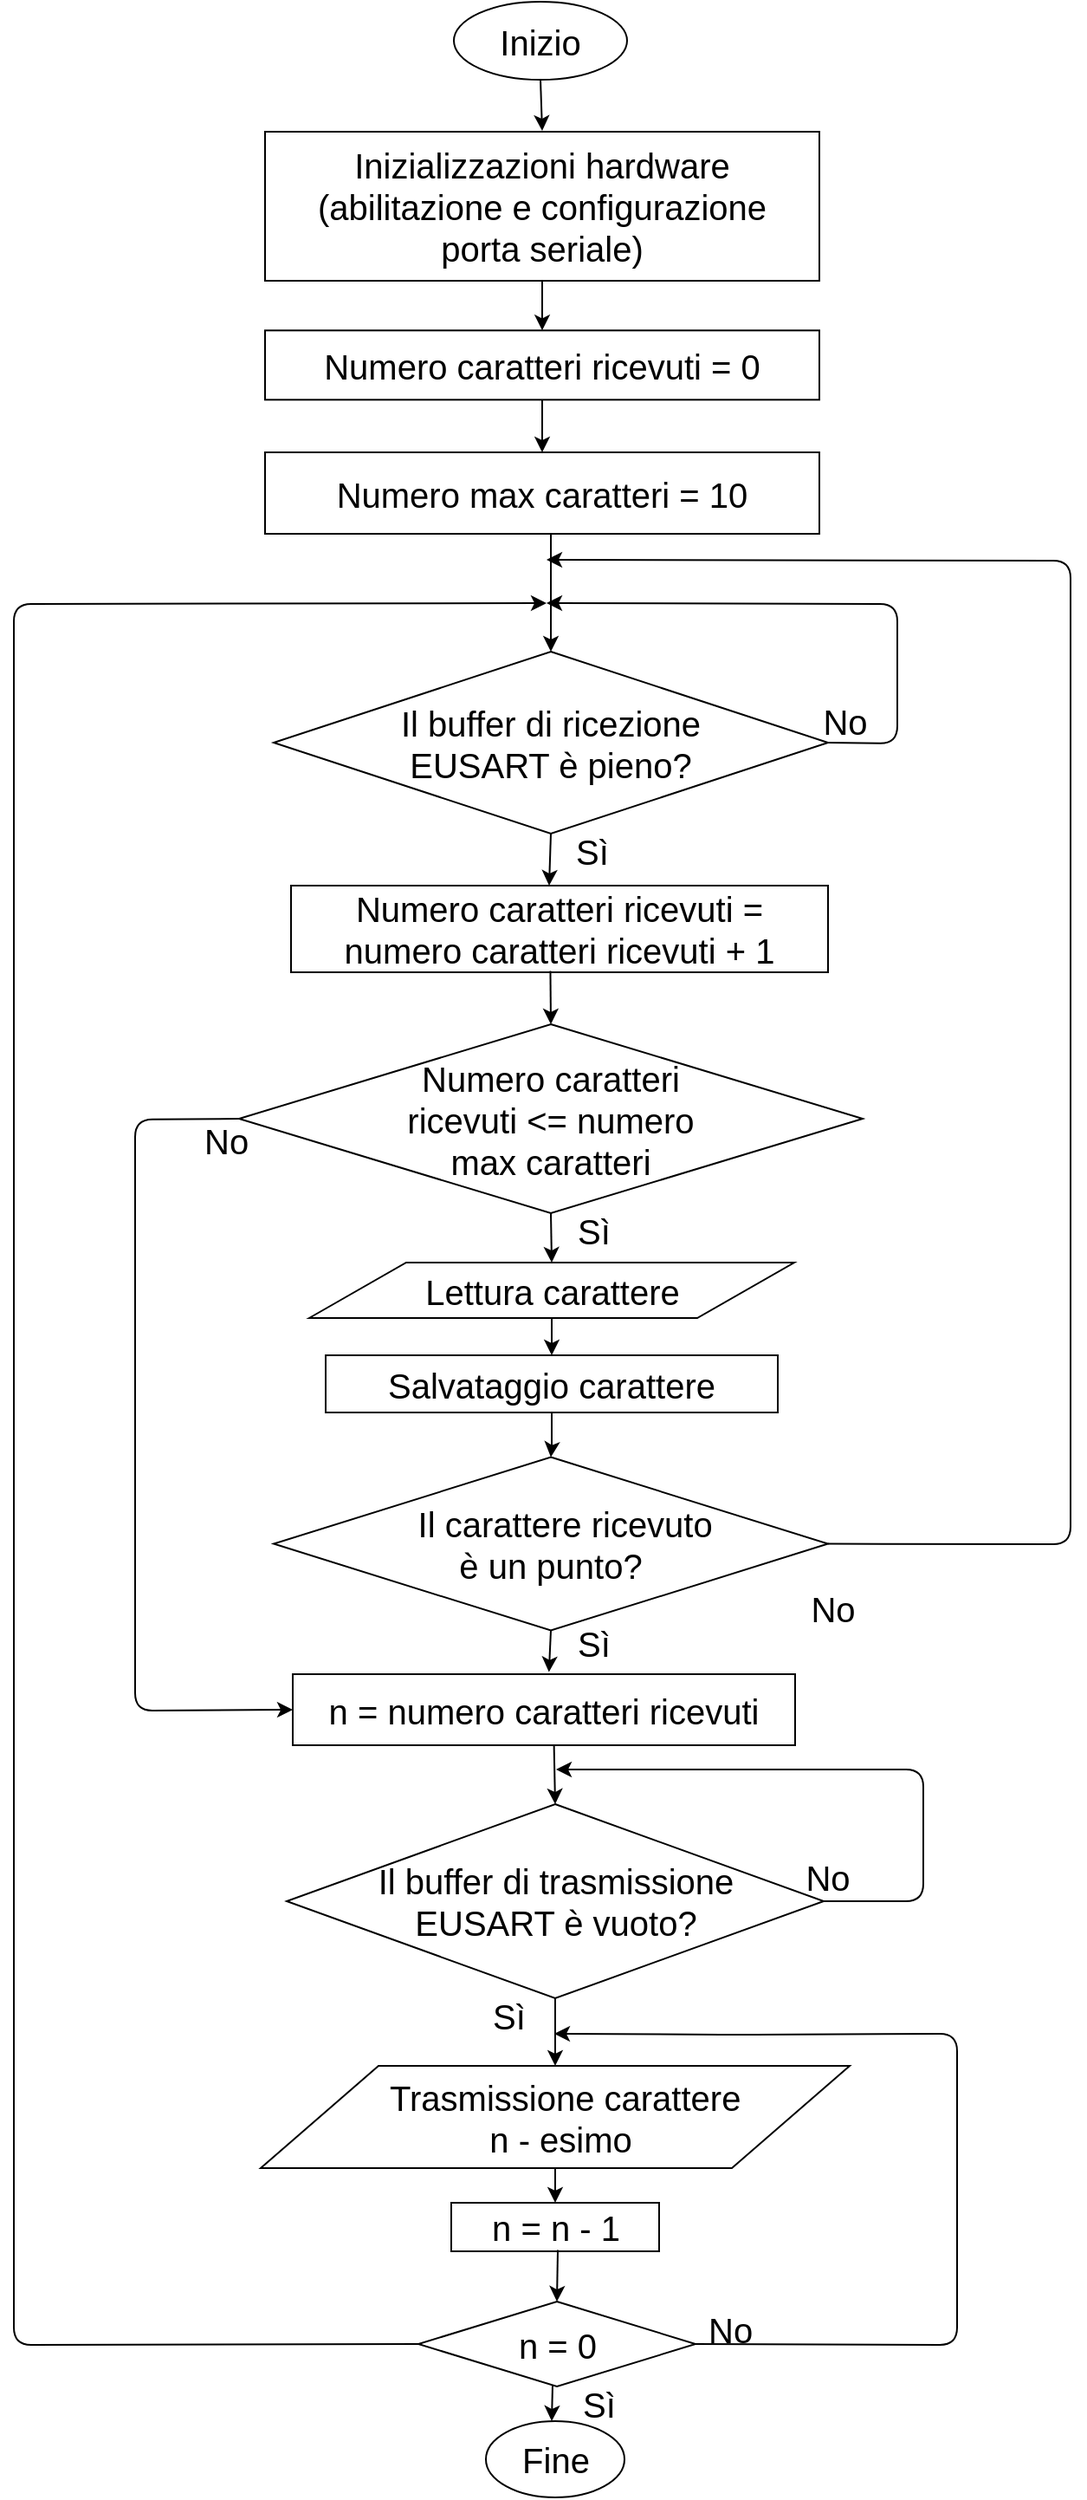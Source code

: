<mxfile pages="1" version="11.2.8" type="device"><diagram id="P_as5cb0G34daCAC17Zr" name="Page-1"><mxGraphModel dx="854" dy="504" grid="1" gridSize="10" guides="1" tooltips="1" connect="1" arrows="1" fold="1" page="1" pageScale="1" pageWidth="827" pageHeight="1169" math="0" shadow="0"><root><mxCell id="0"/><mxCell id="1" parent="0"/><mxCell id="6Fuqdc-p3dd8MALoUOEd-1" value="Inizio" style="ellipse;whiteSpace=wrap;html=1;fontSize=20;" parent="1" vertex="1"><mxGeometry x="340" width="100" height="45" as="geometry"/></mxCell><mxCell id="6Fuqdc-p3dd8MALoUOEd-2" value="" style="endArrow=classic;html=1;fontSize=20;exitX=0.5;exitY=1;exitDx=0;exitDy=0;" parent="1" source="6Fuqdc-p3dd8MALoUOEd-1" edge="1"><mxGeometry width="50" height="50" relative="1" as="geometry"><mxPoint x="331" y="114.5" as="sourcePoint"/><mxPoint x="391" y="74.5" as="targetPoint"/></mxGeometry></mxCell><mxCell id="6Fuqdc-p3dd8MALoUOEd-4" value="&lt;div&gt;Inizializzazioni hardware (abilitazione e configurazione &lt;br&gt;&lt;/div&gt;&lt;div&gt;porta seriale)&lt;/div&gt;" style="rounded=0;whiteSpace=wrap;html=1;fontSize=20;" parent="1" vertex="1"><mxGeometry x="231" y="75" width="320" height="86" as="geometry"/></mxCell><mxCell id="6Fuqdc-p3dd8MALoUOEd-13" value="&lt;div&gt;Il buffer di ricezione&lt;/div&gt;&lt;div&gt;EUSART è pieno?&lt;br&gt;&lt;/div&gt;" style="rhombus;whiteSpace=wrap;html=1;fontSize=20;" parent="1" vertex="1"><mxGeometry x="236" y="375" width="320" height="105" as="geometry"/></mxCell><mxCell id="6Fuqdc-p3dd8MALoUOEd-19" value="" style="endArrow=classic;html=1;fontSize=20;exitX=1;exitY=0.5;exitDx=0;exitDy=0;" parent="1" source="6Fuqdc-p3dd8MALoUOEd-13" edge="1"><mxGeometry width="50" height="50" relative="1" as="geometry"><mxPoint x="599.5" y="347" as="sourcePoint"/><mxPoint x="393.5" y="347" as="targetPoint"/><Array as="points"><mxPoint x="596" y="428"/><mxPoint x="596" y="347.5"/></Array></mxGeometry></mxCell><mxCell id="6Fuqdc-p3dd8MALoUOEd-20" value="No" style="text;html=1;strokeColor=none;fillColor=none;align=center;verticalAlign=middle;whiteSpace=wrap;rounded=0;fontSize=20;" parent="1" vertex="1"><mxGeometry x="546" y="405" width="40" height="20" as="geometry"/></mxCell><mxCell id="6Fuqdc-p3dd8MALoUOEd-23" value="" style="endArrow=classic;html=1;fontSize=20;exitX=0.5;exitY=1;exitDx=0;exitDy=0;entryX=0.5;entryY=0;entryDx=0;entryDy=0;" parent="1" source="kcVUH_345RBcmyTx-1d2-1" target="kcVUH_345RBcmyTx-1d2-27" edge="1"><mxGeometry width="50" height="50" relative="1" as="geometry"><mxPoint x="393" y="812.5" as="sourcePoint"/><mxPoint x="393" y="827.5" as="targetPoint"/></mxGeometry></mxCell><mxCell id="6Fuqdc-p3dd8MALoUOEd-24" value="Sì" style="text;html=1;strokeColor=none;fillColor=none;align=center;verticalAlign=middle;whiteSpace=wrap;rounded=0;fontSize=20;" parent="1" vertex="1"><mxGeometry x="400" y="480" width="40" height="20" as="geometry"/></mxCell><mxCell id="kcVUH_345RBcmyTx-1d2-1" value="&lt;font style=&quot;font-size: 20px&quot;&gt;Lettura carattere&lt;/font&gt;" style="shape=parallelogram;perimeter=parallelogramPerimeter;whiteSpace=wrap;html=1;" parent="1" vertex="1"><mxGeometry x="256.5" y="727.5" width="280" height="32" as="geometry"/></mxCell><mxCell id="kcVUH_345RBcmyTx-1d2-2" value="&lt;div&gt;&amp;nbsp;&amp;nbsp; Il carattere ricevuto &lt;br&gt;&lt;/div&gt;&lt;div&gt;è un punto?&lt;/div&gt;" style="rhombus;whiteSpace=wrap;html=1;fontSize=20;" parent="1" vertex="1"><mxGeometry x="236" y="839.786" width="320" height="100" as="geometry"/></mxCell><mxCell id="kcVUH_345RBcmyTx-1d2-4" value="" style="endArrow=classic;html=1;exitX=0.5;exitY=1;exitDx=0;exitDy=0;entryX=0.51;entryY=-0.029;entryDx=0;entryDy=0;entryPerimeter=0;" parent="1" source="kcVUH_345RBcmyTx-1d2-2" target="kcVUH_345RBcmyTx-1d2-45" edge="1"><mxGeometry width="50" height="50" relative="1" as="geometry"><mxPoint x="230.5" y="1264.286" as="sourcePoint"/><mxPoint x="390.5" y="1084.286" as="targetPoint"/></mxGeometry></mxCell><mxCell id="kcVUH_345RBcmyTx-1d2-5" value="&lt;font style=&quot;font-size: 20px&quot;&gt;Sì&lt;/font&gt;" style="text;html=1;strokeColor=none;fillColor=none;align=center;verticalAlign=middle;whiteSpace=wrap;rounded=0;" parent="1" vertex="1"><mxGeometry x="401" y="937.286" width="40" height="20" as="geometry"/></mxCell><mxCell id="kcVUH_345RBcmyTx-1d2-10" value="No" style="text;html=1;strokeColor=none;fillColor=none;align=center;verticalAlign=middle;whiteSpace=wrap;rounded=0;fontSize=20;" parent="1" vertex="1"><mxGeometry x="538.5" y="917.286" width="40" height="20" as="geometry"/></mxCell><mxCell id="kcVUH_345RBcmyTx-1d2-11" value="&lt;div&gt;&amp;nbsp; Trasmissione carattere&lt;br&gt;&lt;/div&gt;&amp;nbsp;n - esimo" style="shape=parallelogram;perimeter=parallelogramPerimeter;whiteSpace=wrap;html=1;fontSize=20;size=0.2;" parent="1" vertex="1"><mxGeometry x="228.5" y="1191" width="340" height="59" as="geometry"/></mxCell><mxCell id="qlIYmwcyEjaTzGuwfOtU-2" value="" style="edgeStyle=orthogonalEdgeStyle;rounded=0;orthogonalLoop=1;jettySize=auto;html=1;" parent="1" source="kcVUH_345RBcmyTx-1d2-27" target="kcVUH_345RBcmyTx-1d2-2" edge="1"><mxGeometry relative="1" as="geometry"/></mxCell><mxCell id="kcVUH_345RBcmyTx-1d2-27" value="Salvataggio carattere" style="rounded=0;whiteSpace=wrap;html=1;fontSize=20;" parent="1" vertex="1"><mxGeometry x="266" y="781" width="261" height="33" as="geometry"/></mxCell><mxCell id="kcVUH_345RBcmyTx-1d2-30" value="Fine" style="ellipse;whiteSpace=wrap;html=1;fontSize=20;" parent="1" vertex="1"><mxGeometry x="358.5" y="1396" width="80" height="44" as="geometry"/></mxCell><mxCell id="kcVUH_345RBcmyTx-1d2-33" value="" style="endArrow=classic;html=1;exitX=0.503;exitY=1.002;exitDx=0;exitDy=0;exitPerimeter=0;" parent="1" edge="1"><mxGeometry width="50" height="50" relative="1" as="geometry"><mxPoint x="397.04" y="1373.406" as="sourcePoint"/><mxPoint x="396.5" y="1396" as="targetPoint"/></mxGeometry></mxCell><mxCell id="kcVUH_345RBcmyTx-1d2-35" value="" style="endArrow=classic;html=1;fontSize=20;exitX=0.5;exitY=1;exitDx=0;exitDy=0;" parent="1" source="6Fuqdc-p3dd8MALoUOEd-13" edge="1"><mxGeometry width="50" height="50" relative="1" as="geometry"><mxPoint x="235" y="1150" as="sourcePoint"/><mxPoint x="395" y="510" as="targetPoint"/></mxGeometry></mxCell><mxCell id="kcVUH_345RBcmyTx-1d2-37" value="Numero caratteri ricevuti = 0" style="rounded=0;whiteSpace=wrap;html=1;fontSize=20;" parent="1" vertex="1"><mxGeometry x="231" y="189.667" width="320" height="40" as="geometry"/></mxCell><mxCell id="kcVUH_345RBcmyTx-1d2-40" value="Numero caratteri ricevuti = numero caratteri ricevuti + 1" style="rounded=0;whiteSpace=wrap;html=1;fontSize=20;" parent="1" vertex="1"><mxGeometry x="246" y="510" width="310" height="50" as="geometry"/></mxCell><mxCell id="kcVUH_345RBcmyTx-1d2-41" value="&lt;div&gt;Numero caratteri &lt;br&gt;&lt;/div&gt;&lt;div&gt;ricevuti &amp;lt;= numero &lt;br&gt;&lt;/div&gt;&lt;div&gt;max caratteri&lt;/div&gt;" style="rhombus;whiteSpace=wrap;html=1;fontSize=20;" parent="1" vertex="1"><mxGeometry x="216" y="590" width="360" height="109" as="geometry"/></mxCell><mxCell id="kcVUH_345RBcmyTx-1d2-42" value="" style="endArrow=classic;html=1;fontSize=20;entryX=0.5;entryY=0;entryDx=0;entryDy=0;exitX=0.483;exitY=0.986;exitDx=0;exitDy=0;exitPerimeter=0;" parent="1" source="kcVUH_345RBcmyTx-1d2-40" target="kcVUH_345RBcmyTx-1d2-41" edge="1"><mxGeometry width="50" height="50" relative="1" as="geometry"><mxPoint x="235" y="1080" as="sourcePoint"/><mxPoint x="285" y="1030" as="targetPoint"/></mxGeometry></mxCell><mxCell id="kcVUH_345RBcmyTx-1d2-44" value="Sì" style="text;html=1;strokeColor=none;fillColor=none;align=center;verticalAlign=middle;whiteSpace=wrap;rounded=0;fontSize=20;" parent="1" vertex="1"><mxGeometry x="400.5" y="699" width="40" height="20" as="geometry"/></mxCell><mxCell id="kcVUH_345RBcmyTx-1d2-45" value="n = numero caratteri ricevuti" style="rounded=0;whiteSpace=wrap;html=1;fontSize=20;" parent="1" vertex="1"><mxGeometry x="247" y="965" width="290" height="41" as="geometry"/></mxCell><mxCell id="kcVUH_345RBcmyTx-1d2-46" value="n = 0" style="rhombus;whiteSpace=wrap;html=1;fontSize=20;" parent="1" vertex="1"><mxGeometry x="319.5" y="1327" width="160" height="49" as="geometry"/></mxCell><mxCell id="kcVUH_345RBcmyTx-1d2-50" value="n = n - 1" style="rounded=0;whiteSpace=wrap;html=1;fontSize=20;" parent="1" vertex="1"><mxGeometry x="338.5" y="1270" width="120" height="28" as="geometry"/></mxCell><mxCell id="kcVUH_345RBcmyTx-1d2-51" value="Sì" style="text;html=1;strokeColor=none;fillColor=none;align=center;verticalAlign=middle;whiteSpace=wrap;rounded=0;fontSize=20;" parent="1" vertex="1"><mxGeometry x="404.429" y="1375.786" width="40" height="20" as="geometry"/></mxCell><mxCell id="kcVUH_345RBcmyTx-1d2-52" value="No" style="text;html=1;resizable=0;points=[];autosize=1;align=left;verticalAlign=top;spacingTop=-4;fontSize=20;" parent="1" vertex="1"><mxGeometry x="485" y="1329.286" width="40" height="30" as="geometry"/></mxCell><mxCell id="kcVUH_345RBcmyTx-1d2-60" value="" style="endArrow=classic;html=1;fontSize=20;exitX=0.5;exitY=1;exitDx=0;exitDy=0;entryX=0.5;entryY=0;entryDx=0;entryDy=0;" parent="1" target="kcVUH_345RBcmyTx-1d2-46" edge="1"><mxGeometry width="50" height="50" relative="1" as="geometry"><mxPoint x="400" y="1297.286" as="sourcePoint"/><mxPoint x="424" y="1307.5" as="targetPoint"/></mxGeometry></mxCell><mxCell id="kcVUH_345RBcmyTx-1d2-61" value="" style="endArrow=classic;html=1;fontSize=20;entryX=0.5;entryY=0;entryDx=0;entryDy=0;exitX=0.5;exitY=1;exitDx=0;exitDy=0;" parent="1" source="kcVUH_345RBcmyTx-1d2-11" target="kcVUH_345RBcmyTx-1d2-50" edge="1"><mxGeometry width="50" height="50" relative="1" as="geometry"><mxPoint x="225.5" y="1608" as="sourcePoint"/><mxPoint x="275.5" y="1558" as="targetPoint"/></mxGeometry></mxCell><mxCell id="kcVUH_345RBcmyTx-1d2-62" value="" style="endArrow=classic;html=1;fontSize=20;exitX=1;exitY=0.5;exitDx=0;exitDy=0;" parent="1" source="kcVUH_345RBcmyTx-1d2-46" edge="1"><mxGeometry width="50" height="50" relative="1" as="geometry"><mxPoint x="624" y="1172.5" as="sourcePoint"/><mxPoint x="398" y="1172.5" as="targetPoint"/><Array as="points"><mxPoint x="630.5" y="1352"/><mxPoint x="630.5" y="1172.5"/><mxPoint x="504" y="1173"/></Array></mxGeometry></mxCell><mxCell id="kcVUH_345RBcmyTx-1d2-70" value="No" style="text;html=1;resizable=0;points=[];autosize=1;align=left;verticalAlign=top;spacingTop=-4;fontSize=20;" parent="1" vertex="1"><mxGeometry x="193.5" y="643" width="40" height="30" as="geometry"/></mxCell><mxCell id="kcVUH_345RBcmyTx-1d2-74" value="" style="endArrow=classic;html=1;fontSize=20;exitX=0;exitY=0.5;exitDx=0;exitDy=0;" parent="1" source="kcVUH_345RBcmyTx-1d2-46" edge="1"><mxGeometry width="50" height="50" relative="1" as="geometry"><mxPoint x="316" y="1527.5" as="sourcePoint"/><mxPoint x="393.5" y="347" as="targetPoint"/><Array as="points"><mxPoint x="86" y="1352"/><mxPoint x="86" y="347.5"/></Array></mxGeometry></mxCell><mxCell id="kcVUH_345RBcmyTx-1d2-76" value="" style="endArrow=classic;html=1;fontSize=20;exitX=1;exitY=0.5;exitDx=0;exitDy=0;" parent="1" source="kcVUH_345RBcmyTx-1d2-2" edge="1"><mxGeometry width="50" height="50" relative="1" as="geometry"><mxPoint x="689.5" y="322" as="sourcePoint"/><mxPoint x="393.5" y="322" as="targetPoint"/><Array as="points"><mxPoint x="696" y="890"/><mxPoint x="696" y="322.5"/></Array></mxGeometry></mxCell><mxCell id="mj3YeJbCvQHbRQ65Z6OT-2" value="&lt;font style=&quot;font-size: 20px&quot;&gt;Numero max caratteri&lt;/font&gt;&lt;font style=&quot;font-size: 20px&quot;&gt; = 10&lt;br&gt;&lt;/font&gt;" style="rounded=0;whiteSpace=wrap;html=1;" parent="1" vertex="1"><mxGeometry x="231" y="260" width="320" height="47" as="geometry"/></mxCell><mxCell id="mj3YeJbCvQHbRQ65Z6OT-3" value="" style="endArrow=classic;html=1;entryX=0.5;entryY=0;entryDx=0;entryDy=0;exitX=0.5;exitY=1;exitDx=0;exitDy=0;" parent="1" source="6Fuqdc-p3dd8MALoUOEd-4" target="kcVUH_345RBcmyTx-1d2-37" edge="1"><mxGeometry width="50" height="50" relative="1" as="geometry"><mxPoint x="256" y="229.5" as="sourcePoint"/><mxPoint x="306" y="179.5" as="targetPoint"/></mxGeometry></mxCell><mxCell id="mj3YeJbCvQHbRQ65Z6OT-5" value="" style="endArrow=classic;html=1;entryX=0.5;entryY=0;entryDx=0;entryDy=0;exitX=0.5;exitY=1;exitDx=0;exitDy=0;" parent="1" source="kcVUH_345RBcmyTx-1d2-37" target="mj3YeJbCvQHbRQ65Z6OT-2" edge="1"><mxGeometry width="50" height="50" relative="1" as="geometry"><mxPoint x="394" y="249.5" as="sourcePoint"/><mxPoint x="426" y="249.5" as="targetPoint"/></mxGeometry></mxCell><mxCell id="mj3YeJbCvQHbRQ65Z6OT-7" value="" style="endArrow=classic;html=1;entryX=0.5;entryY=0;entryDx=0;entryDy=0;" parent="1" target="6Fuqdc-p3dd8MALoUOEd-13" edge="1"><mxGeometry width="50" height="50" relative="1" as="geometry"><mxPoint x="396" y="307" as="sourcePoint"/><mxPoint x="392" y="317" as="targetPoint"/></mxGeometry></mxCell><mxCell id="mj3YeJbCvQHbRQ65Z6OT-8" value="&lt;div&gt;Il buffer di trasmissione&lt;/div&gt;&lt;div&gt;EUSART è vuoto?&lt;br&gt;&lt;/div&gt;" style="rhombus;whiteSpace=wrap;html=1;fontSize=20;" parent="1" vertex="1"><mxGeometry x="243.5" y="1040" width="310" height="112" as="geometry"/></mxCell><mxCell id="mj3YeJbCvQHbRQ65Z6OT-9" value="" style="endArrow=classic;html=1;entryX=0.5;entryY=0;entryDx=0;entryDy=0;exitX=0.52;exitY=0.989;exitDx=0;exitDy=0;exitPerimeter=0;" parent="1" target="mj3YeJbCvQHbRQ65Z6OT-8" edge="1" source="kcVUH_345RBcmyTx-1d2-45"><mxGeometry width="50" height="50" relative="1" as="geometry"><mxPoint x="397" y="1006" as="sourcePoint"/><mxPoint x="424" y="1012" as="targetPoint"/></mxGeometry></mxCell><mxCell id="mj3YeJbCvQHbRQ65Z6OT-10" value="" style="endArrow=classic;html=1;entryX=0.5;entryY=0;entryDx=0;entryDy=0;exitX=0.5;exitY=1;exitDx=0;exitDy=0;" parent="1" source="mj3YeJbCvQHbRQ65Z6OT-8" target="kcVUH_345RBcmyTx-1d2-11" edge="1"><mxGeometry width="50" height="50" relative="1" as="geometry"><mxPoint x="384" y="1192" as="sourcePoint"/><mxPoint x="434" y="1142" as="targetPoint"/></mxGeometry></mxCell><mxCell id="mj3YeJbCvQHbRQ65Z6OT-11" value="&lt;font style=&quot;font-size: 20px&quot;&gt;Sì&lt;/font&gt;" style="text;html=1;strokeColor=none;fillColor=none;align=center;verticalAlign=middle;whiteSpace=wrap;rounded=0;" parent="1" vertex="1"><mxGeometry x="352" y="1152" width="40" height="20" as="geometry"/></mxCell><mxCell id="mj3YeJbCvQHbRQ65Z6OT-12" value="" style="endArrow=classic;html=1;exitX=1;exitY=0.5;exitDx=0;exitDy=0;" parent="1" source="mj3YeJbCvQHbRQ65Z6OT-8" edge="1"><mxGeometry width="50" height="50" relative="1" as="geometry"><mxPoint x="624" y="1032" as="sourcePoint"/><mxPoint x="399" y="1020" as="targetPoint"/><Array as="points"><mxPoint x="611" y="1096"/><mxPoint x="611" y="1020"/></Array></mxGeometry></mxCell><mxCell id="mj3YeJbCvQHbRQ65Z6OT-15" value="&lt;font style=&quot;font-size: 20px&quot;&gt;No&lt;/font&gt;" style="text;html=1;strokeColor=none;fillColor=none;align=center;verticalAlign=middle;whiteSpace=wrap;rounded=0;" parent="1" vertex="1"><mxGeometry x="536" y="1072" width="40" height="20" as="geometry"/></mxCell><mxCell id="qlIYmwcyEjaTzGuwfOtU-8" value="" style="endArrow=classic;html=1;exitX=0;exitY=0.5;exitDx=0;exitDy=0;entryX=0;entryY=0.5;entryDx=0;entryDy=0;" parent="1" source="kcVUH_345RBcmyTx-1d2-41" edge="1" target="kcVUH_345RBcmyTx-1d2-45"><mxGeometry width="50" height="50" relative="1" as="geometry"><mxPoint x="146" y="907.5" as="sourcePoint"/><mxPoint x="396" y="1000" as="targetPoint"/><Array as="points"><mxPoint x="156" y="645"/><mxPoint x="156" y="986"/></Array></mxGeometry></mxCell><mxCell id="qlIYmwcyEjaTzGuwfOtU-11" value="" style="endArrow=classic;html=1;entryX=0.5;entryY=0;entryDx=0;entryDy=0;exitX=0.5;exitY=1;exitDx=0;exitDy=0;" parent="1" source="kcVUH_345RBcmyTx-1d2-41" target="kcVUH_345RBcmyTx-1d2-1" edge="1"><mxGeometry width="50" height="50" relative="1" as="geometry"><mxPoint x="386" y="777.5" as="sourcePoint"/><mxPoint x="436" y="727.5" as="targetPoint"/></mxGeometry></mxCell></root></mxGraphModel></diagram></mxfile>
